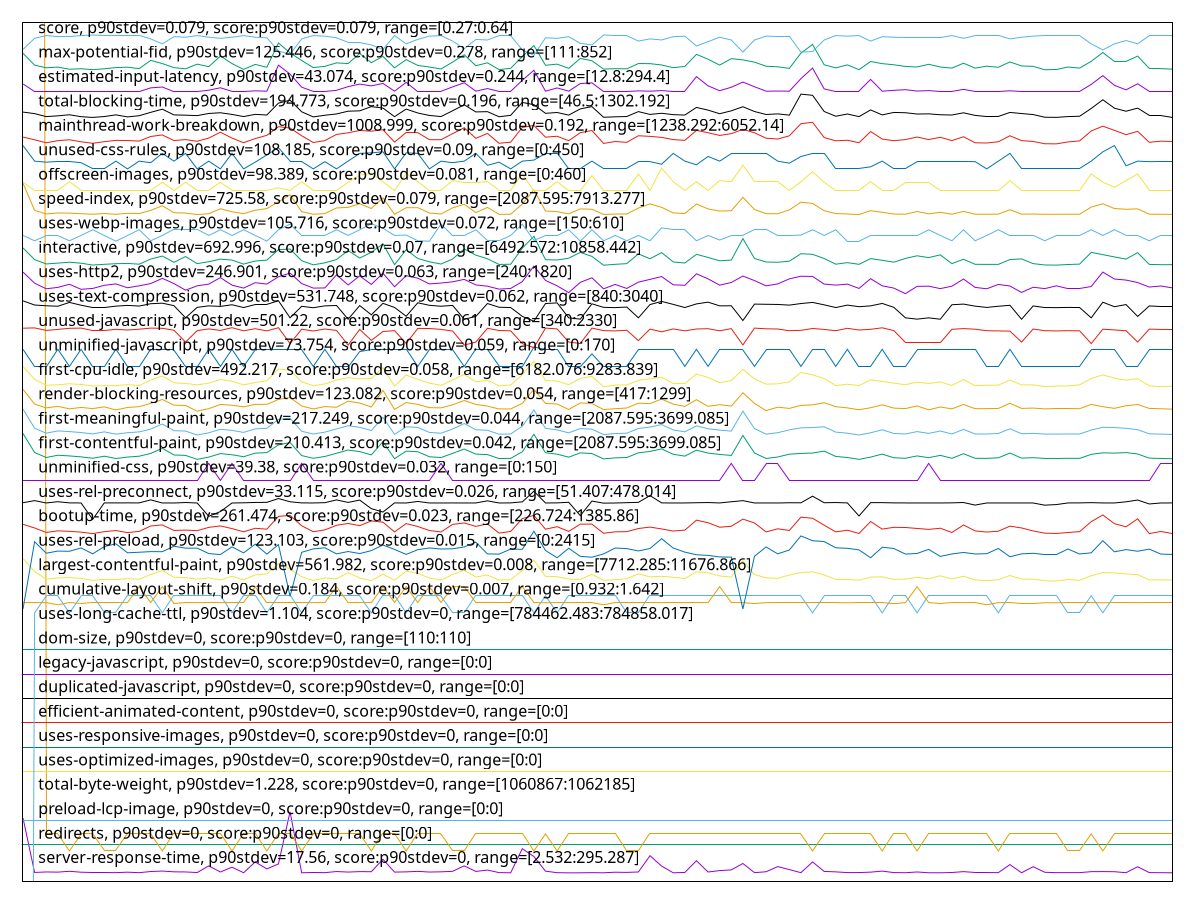 reset

$serverResponseTimeP90Stdev1756ScoreP90Stdev0Range2532295287 <<EOF
0 2.602136825912315
1 0.37100273480899076
2 0.390889923938125
3 0.3844545765319204
4 0.41830638406973764
5 0.3809506025126058
6 0.37114802153662085
7 0.3711992992051962
8 0.3623966327664303
9 0.381941970771729
10 0.36139671822921127
11 0.40895675583283486
12 0.42820297410477737
13 0.396137338689001
14 0.3916249038543715
15 0.36664413298008725
16 0.6394669686351594
17 0.388189300059824
18 0.5875483292026322
19 0.35895248269378693
20 0.8009061618665072
21 0.5152126313990257
22 0.720135287582258
23 2.856927014785061
24 0.35740560635843094
25 0.369823348431758
26 0.36272139133407405
27 0.4084097940346979
28 0.38610400820442703
29 0.4055382445944792
30 0.4000258952226306
31 0.9105378172805743
32 0.3853433894538929
33 0.3948126655841382
34 0.41528954790188877
35 0.3876337919835912
36 0.3963595419194941
37 0.41706717374583374
38 0.6420479446201179
39 0.4120846936159303
40 0.46838757371164863
41 0.3643622767284848
42 0.35692701478506117
43 1.3425350824715834
44 1.0241178531749422
45 0.42364780787966844
46 0.36178130074352627
47 0.35496137082300666
48 0.35653388599265023
49 0.3624308178788138
50 0.3572688659088967
51 0.3803780018801812
52 0.3734982480129904
53 0.39005238868472786
54 1.0569270147850611
55 0.6316556704555166
56 0.3570637552345954
57 0.37049850440133325
58 0.8531239210323903
59 0.3887362618579609
60 0.44672275873856937
61 0.47560917870267505
62 0.738338859926502
63 0.3619778651397317
64 0.3999489787197676
65 0.6108796684044099
66 0.48830040167507055
67 0.36151636612255367
68 0.8013762071617809
69 0.4127085719169302
70 0.39439389795743957
71 0.36492633108281347
72 0.36609717118195034
73 0.38362558755661913
74 0.42565618323220245
75 0.36534509870951204
76 0.36014896162721144
77 0.390043842406632
78 0.35804657721562266
79 0.35644842321169135
80 0.36850722160499105
81 0.4041964789334246
82 0.37002845910605936
83 0.3673620203401419
84 0.3629777796769508
85 0.6925991795573028
86 0.35764490214511585
87 0.6057946329373558
88 0.3780448679600035
89 0.3623453550978549
90 0.3641998974446629
91 0.36350764891889586
92 0.4034187676266986
93 0.4061450303392873
94 0.4015556790017948
95 0.3608839415434579
96 0.6054356892573285
97 0.3642853602256218
98 0.3607728399282113
99 0.3573628749679515
EOF

$redirectsP90Stdev0ScoreP90Stdev0Range00 <<EOF
0 1.5
1 1.5
2 1.5
3 1.5
4 1.5
5 1.5
6 1.5
7 1.5
8 1.5
9 1.5
10 1.5
11 1.5
12 1.5
13 1.5
14 1.5
15 1.5
16 1.5
17 1.5
18 1.5
19 1.5
20 1.5
21 1.5
22 1.5
23 1.5
24 1.5
25 1.5
26 1.5
27 1.5
28 1.5
29 1.5
30 1.5
31 1.5
32 1.5
33 1.5
34 1.5
35 1.5
36 1.5
37 1.5
38 1.5
39 1.5
40 1.5
41 1.5
42 1.5
43 1.5
44 1.5
45 1.5
46 1.5
47 1.5
48 1.5
49 1.5
50 1.5
51 1.5
52 1.5
53 1.5
54 1.5
55 1.5
56 1.5
57 1.5
58 1.5
59 1.5
60 1.5
61 1.5
62 1.5
63 1.5
64 1.5
65 1.5
66 1.5
67 1.5
68 1.5
69 1.5
70 1.5
71 1.5
72 1.5
73 1.5
74 1.5
75 1.5
76 1.5
77 1.5
78 1.5
79 1.5
80 1.5
81 1.5
82 1.5
83 1.5
84 1.5
85 1.5
86 1.5
87 1.5
88 1.5
89 1.5
90 1.5
91 1.5
92 1.5
93 1.5
94 1.5
95 1.5
96 1.5
97 1.5
98 1.5
99 1.5
EOF

$preloadLcpImageP90Stdev0ScoreP90Stdev0Range00 <<EOF
0 2.5
1 2.5
2 2.5
3 2.5
4 2.5
5 2.5
6 2.5
7 2.5
8 2.5
9 2.5
10 2.5
11 2.5
12 2.5
13 2.5
14 2.5
15 2.5
16 2.5
17 2.5
18 2.5
19 2.5
20 2.5
21 2.5
22 2.5
23 2.5
24 2.5
25 2.5
26 2.5
27 2.5
28 2.5
29 2.5
30 2.5
31 2.5
32 2.5
33 2.5
34 2.5
35 2.5
36 2.5
37 2.5
38 2.5
39 2.5
40 2.5
41 2.5
42 2.5
43 2.5
44 2.5
45 2.5
46 2.5
47 2.5
48 2.5
49 2.5
50 2.5
51 2.5
52 2.5
53 2.5
54 2.5
55 2.5
56 2.5
57 2.5
58 2.5
59 2.5
60 2.5
61 2.5
62 2.5
63 2.5
64 2.5
65 2.5
66 2.5
67 2.5
68 2.5
69 2.5
70 2.5
71 2.5
72 2.5
73 2.5
74 2.5
75 2.5
76 2.5
77 2.5
78 2.5
79 2.5
80 2.5
81 2.5
82 2.5
83 2.5
84 2.5
85 2.5
86 2.5
87 2.5
88 2.5
89 2.5
90 2.5
91 2.5
92 2.5
93 2.5
94 2.5
95 2.5
96 2.5
97 2.5
98 2.5
99 2.5
EOF

$totalByteWeightP90Stdev1228ScoreP90Stdev0Range10608671062185 <<EOF
0 -66.64933333330555
1 240.88400000002002
2 1.950666666700272
3 1.950666666700272
4 1.2506666666886304
5 1.950666666700272
6 1.950666666700272
7 1.2506666666886304
8 1.2506666666886304
9 1.950666666700272
10 1.950666666700272
11 1.950666666700272
12 1.2506666666886304
13 1.950666666700272
14 1.950666666700272
15 1.950666666700272
16 1.950666666700272
17 1.950666666700272
18 1.2506666666886304
19 1.950666666700272
20 1.950666666700272
21 1.2506666666886304
22 1.950666666700272
23 1.950666666700272
24 1.2506666666886304
25 1.950666666700272
26 1.950666666700272
27 1.950666666700272
28 1.950666666700272
29 1.950666666700272
30 1.2506666666886304
31 1.950666666700272
32 1.950666666700272
33 1.2506666666886304
34 1.950666666700272
35 1.950666666700272
36 1.950666666700272
37 1.2506666666886304
38 1.2506666666886304
39 1.950666666700272
40 1.950666666700272
41 1.950666666700272
42 1.950666666700272
43 1.950666666700272
44 1.2506666666886304
45 1.950666666700272
46 1.2506666666886304
47 1.950666666700272
48 1.950666666700272
49 1.950666666700272
50 1.950666666700272
51 1.950666666700272
52 1.2506666666886304
53 1.2506666666886304
54 1.950666666700272
55 1.950666666700272
56 1.950666666700272
57 1.950666666700272
58 1.950666666700272
59 1.950666666700272
60 1.950666666700272
61 1.950666666700272
62 1.950666666700272
63 1.950666666700272
64 1.950666666700272
65 1.950666666700272
66 1.950666666700272
67 1.950666666700272
68 1.2506666666886304
69 1.950666666700272
70 1.950666666700272
71 1.950666666700272
72 1.950666666700272
73 1.950666666700272
74 1.2506666666886304
75 1.950666666700272
76 1.950666666700272
77 1.2506666666886304
78 1.950666666700272
79 1.950666666700272
80 1.950666666700272
81 1.950666666700272
82 1.950666666700272
83 1.950666666700272
84 1.2506666666886304
85 1.950666666700272
86 1.950666666700272
87 1.950666666700272
88 1.950666666700272
89 1.950666666700272
90 1.2506666666886304
91 1.2506666666886304
92 1.950666666700272
93 1.2506666666886304
94 1.950666666700272
95 1.950666666700272
96 1.950666666700272
97 1.950666666700272
98 1.950666666700272
99 1.950666666700272
EOF

$usesOptimizedImagesP90Stdev0ScoreP90Stdev0Range00 <<EOF
0 4.5
1 4.5
2 4.5
3 4.5
4 4.5
5 4.5
6 4.5
7 4.5
8 4.5
9 4.5
10 4.5
11 4.5
12 4.5
13 4.5
14 4.5
15 4.5
16 4.5
17 4.5
18 4.5
19 4.5
20 4.5
21 4.5
22 4.5
23 4.5
24 4.5
25 4.5
26 4.5
27 4.5
28 4.5
29 4.5
30 4.5
31 4.5
32 4.5
33 4.5
34 4.5
35 4.5
36 4.5
37 4.5
38 4.5
39 4.5
40 4.5
41 4.5
42 4.5
43 4.5
44 4.5
45 4.5
46 4.5
47 4.5
48 4.5
49 4.5
50 4.5
51 4.5
52 4.5
53 4.5
54 4.5
55 4.5
56 4.5
57 4.5
58 4.5
59 4.5
60 4.5
61 4.5
62 4.5
63 4.5
64 4.5
65 4.5
66 4.5
67 4.5
68 4.5
69 4.5
70 4.5
71 4.5
72 4.5
73 4.5
74 4.5
75 4.5
76 4.5
77 4.5
78 4.5
79 4.5
80 4.5
81 4.5
82 4.5
83 4.5
84 4.5
85 4.5
86 4.5
87 4.5
88 4.5
89 4.5
90 4.5
91 4.5
92 4.5
93 4.5
94 4.5
95 4.5
96 4.5
97 4.5
98 4.5
99 4.5
EOF

$usesResponsiveImagesP90Stdev0ScoreP90Stdev0Range00 <<EOF
0 5.5
1 5.5
2 5.5
3 5.5
4 5.5
5 5.5
6 5.5
7 5.5
8 5.5
9 5.5
10 5.5
11 5.5
12 5.5
13 5.5
14 5.5
15 5.5
16 5.5
17 5.5
18 5.5
19 5.5
20 5.5
21 5.5
22 5.5
23 5.5
24 5.5
25 5.5
26 5.5
27 5.5
28 5.5
29 5.5
30 5.5
31 5.5
32 5.5
33 5.5
34 5.5
35 5.5
36 5.5
37 5.5
38 5.5
39 5.5
40 5.5
41 5.5
42 5.5
43 5.5
44 5.5
45 5.5
46 5.5
47 5.5
48 5.5
49 5.5
50 5.5
51 5.5
52 5.5
53 5.5
54 5.5
55 5.5
56 5.5
57 5.5
58 5.5
59 5.5
60 5.5
61 5.5
62 5.5
63 5.5
64 5.5
65 5.5
66 5.5
67 5.5
68 5.5
69 5.5
70 5.5
71 5.5
72 5.5
73 5.5
74 5.5
75 5.5
76 5.5
77 5.5
78 5.5
79 5.5
80 5.5
81 5.5
82 5.5
83 5.5
84 5.5
85 5.5
86 5.5
87 5.5
88 5.5
89 5.5
90 5.5
91 5.5
92 5.5
93 5.5
94 5.5
95 5.5
96 5.5
97 5.5
98 5.5
99 5.5
EOF

$efficientAnimatedContentP90Stdev0ScoreP90Stdev0Range00 <<EOF
0 6.5
1 6.5
2 6.5
3 6.5
4 6.5
5 6.5
6 6.5
7 6.5
8 6.5
9 6.5
10 6.5
11 6.5
12 6.5
13 6.5
14 6.5
15 6.5
16 6.5
17 6.5
18 6.5
19 6.5
20 6.5
21 6.5
22 6.5
23 6.5
24 6.5
25 6.5
26 6.5
27 6.5
28 6.5
29 6.5
30 6.5
31 6.5
32 6.5
33 6.5
34 6.5
35 6.5
36 6.5
37 6.5
38 6.5
39 6.5
40 6.5
41 6.5
42 6.5
43 6.5
44 6.5
45 6.5
46 6.5
47 6.5
48 6.5
49 6.5
50 6.5
51 6.5
52 6.5
53 6.5
54 6.5
55 6.5
56 6.5
57 6.5
58 6.5
59 6.5
60 6.5
61 6.5
62 6.5
63 6.5
64 6.5
65 6.5
66 6.5
67 6.5
68 6.5
69 6.5
70 6.5
71 6.5
72 6.5
73 6.5
74 6.5
75 6.5
76 6.5
77 6.5
78 6.5
79 6.5
80 6.5
81 6.5
82 6.5
83 6.5
84 6.5
85 6.5
86 6.5
87 6.5
88 6.5
89 6.5
90 6.5
91 6.5
92 6.5
93 6.5
94 6.5
95 6.5
96 6.5
97 6.5
98 6.5
99 6.5
EOF

$duplicatedJavascriptP90Stdev0ScoreP90Stdev0Range00 <<EOF
0 7.5
1 7.5
2 7.5
3 7.5
4 7.5
5 7.5
6 7.5
7 7.5
8 7.5
9 7.5
10 7.5
11 7.5
12 7.5
13 7.5
14 7.5
15 7.5
16 7.5
17 7.5
18 7.5
19 7.5
20 7.5
21 7.5
22 7.5
23 7.5
24 7.5
25 7.5
26 7.5
27 7.5
28 7.5
29 7.5
30 7.5
31 7.5
32 7.5
33 7.5
34 7.5
35 7.5
36 7.5
37 7.5
38 7.5
39 7.5
40 7.5
41 7.5
42 7.5
43 7.5
44 7.5
45 7.5
46 7.5
47 7.5
48 7.5
49 7.5
50 7.5
51 7.5
52 7.5
53 7.5
54 7.5
55 7.5
56 7.5
57 7.5
58 7.5
59 7.5
60 7.5
61 7.5
62 7.5
63 7.5
64 7.5
65 7.5
66 7.5
67 7.5
68 7.5
69 7.5
70 7.5
71 7.5
72 7.5
73 7.5
74 7.5
75 7.5
76 7.5
77 7.5
78 7.5
79 7.5
80 7.5
81 7.5
82 7.5
83 7.5
84 7.5
85 7.5
86 7.5
87 7.5
88 7.5
89 7.5
90 7.5
91 7.5
92 7.5
93 7.5
94 7.5
95 7.5
96 7.5
97 7.5
98 7.5
99 7.5
EOF

$legacyJavascriptP90Stdev0ScoreP90Stdev0Range00 <<EOF
0 8.5
1 8.5
2 8.5
3 8.5
4 8.5
5 8.5
6 8.5
7 8.5
8 8.5
9 8.5
10 8.5
11 8.5
12 8.5
13 8.5
14 8.5
15 8.5
16 8.5
17 8.5
18 8.5
19 8.5
20 8.5
21 8.5
22 8.5
23 8.5
24 8.5
25 8.5
26 8.5
27 8.5
28 8.5
29 8.5
30 8.5
31 8.5
32 8.5
33 8.5
34 8.5
35 8.5
36 8.5
37 8.5
38 8.5
39 8.5
40 8.5
41 8.5
42 8.5
43 8.5
44 8.5
45 8.5
46 8.5
47 8.5
48 8.5
49 8.5
50 8.5
51 8.5
52 8.5
53 8.5
54 8.5
55 8.5
56 8.5
57 8.5
58 8.5
59 8.5
60 8.5
61 8.5
62 8.5
63 8.5
64 8.5
65 8.5
66 8.5
67 8.5
68 8.5
69 8.5
70 8.5
71 8.5
72 8.5
73 8.5
74 8.5
75 8.5
76 8.5
77 8.5
78 8.5
79 8.5
80 8.5
81 8.5
82 8.5
83 8.5
84 8.5
85 8.5
86 8.5
87 8.5
88 8.5
89 8.5
90 8.5
91 8.5
92 8.5
93 8.5
94 8.5
95 8.5
96 8.5
97 8.5
98 8.5
99 8.5
EOF

$domSizeP90Stdev0ScoreP90Stdev0Range110110 <<EOF
0 9.5
1 9.5
2 9.5
3 9.5
4 9.5
5 9.5
6 9.5
7 9.5
8 9.5
9 9.5
10 9.5
11 9.5
12 9.5
13 9.5
14 9.5
15 9.5
16 9.5
17 9.5
18 9.5
19 9.5
20 9.5
21 9.5
22 9.5
23 9.5
24 9.5
25 9.5
26 9.5
27 9.5
28 9.5
29 9.5
30 9.5
31 9.5
32 9.5
33 9.5
34 9.5
35 9.5
36 9.5
37 9.5
38 9.5
39 9.5
40 9.5
41 9.5
42 9.5
43 9.5
44 9.5
45 9.5
46 9.5
47 9.5
48 9.5
49 9.5
50 9.5
51 9.5
52 9.5
53 9.5
54 9.5
55 9.5
56 9.5
57 9.5
58 9.5
59 9.5
60 9.5
61 9.5
62 9.5
63 9.5
64 9.5
65 9.5
66 9.5
67 9.5
68 9.5
69 9.5
70 9.5
71 9.5
72 9.5
73 9.5
74 9.5
75 9.5
76 9.5
77 9.5
78 9.5
79 9.5
80 9.5
81 9.5
82 9.5
83 9.5
84 9.5
85 9.5
86 9.5
87 9.5
88 9.5
89 9.5
90 9.5
91 9.5
92 9.5
93 9.5
94 9.5
95 9.5
96 9.5
97 9.5
98 9.5
99 9.5
EOF

$usesLongCacheTtlP90Stdev1104ScoreP90Stdev0Range784462483784858017 <<EOF
0 -92.77469811664196
1 11.005805031658383
2 11.70580503164092
3 11.70580503164092
4 11.005805031658383
5 11.70580503164092
6 11.70580503164092
7 11.005805031658383
8 11.005805031658383
9 11.70580503164092
10 11.70580503164092
11 11.70580503164092
12 11.005805031658383
13 11.70580503164092
14 11.70580503164092
15 11.70580503164092
16 11.70580503164092
17 11.70580503164092
18 11.005805031658383
19 11.70580503164092
20 11.70580503164092
21 11.005805031658383
22 11.70580503164092
23 11.70580503164092
24 11.005805031658383
25 11.70580503164092
26 11.70580503164092
27 11.70580503164092
28 11.70580503164092
29 11.70580503164092
30 11.005805031658383
31 11.70580503164092
32 11.70580503164092
33 11.005805031658383
34 11.70580503164092
35 11.70580503164092
36 11.70580503164092
37 11.005805031658383
38 11.005805031658383
39 11.70580503164092
40 11.70580503164092
41 11.70580503164092
42 11.70580503164092
43 11.70580503164092
44 11.005805031658383
45 11.70580503164092
46 11.005805031658383
47 11.70580503164092
48 11.70580503164092
49 11.70580503164092
50 11.70580503164092
51 11.70580503164092
52 11.005805031658383
53 11.005805031658383
54 11.70580503164092
55 11.70580503164092
56 11.70580503164092
57 11.70580503164092
58 11.70580503164092
59 11.70580503164092
60 11.70580503164092
61 11.70580503164092
62 11.70580503164092
63 11.70580503164092
64 11.70580503164092
65 11.70580503164092
66 11.70580503164092
67 11.70580503164092
68 11.005805031658383
69 11.70580503164092
70 11.70580503164092
71 11.70580503164092
72 11.70580503164092
73 11.70580503164092
74 11.005805031658383
75 11.70580503164092
76 11.70580503164092
77 11.005805031658383
78 11.70580503164092
79 11.70580503164092
80 11.70580503164092
81 11.70580503164092
82 11.70580503164092
83 11.70580503164092
84 11.005805031658383
85 11.70580503164092
86 11.70580503164092
87 11.70580503164092
88 11.70580503164092
89 11.70580503164092
90 11.005805031658383
91 11.005805031658383
92 11.70580503164092
93 11.005805031658383
94 11.70580503164092
95 11.70580503164092
96 11.70580503164092
97 11.70580503164092
98 11.70580503164092
99 11.70580503164092
EOF

$cumulativeLayoutShiftP90Stdev0184ScoreP90Stdev0007Range09321642 <<EOF
0 11.42495294661836
1 11.429371716851216
2 11.42495294661836
3 11.336641133986348
4 11.429371716851216
5 11.388464406361308
6 11.429371716851216
7 11.429371716851216
8 11.429371716851216
9 11.42495294661836
10 12.076949692087664
11 11.42495294661836
12 12.08136846232052
13 11.388464406361308
14 11.429371716851216
15 11.42495294661836
16 11.429371716851216
17 11.42495294661836
18 11.429371716851216
19 11.429371716851216
20 12.076949692087664
21 11.42495294661836
22 11.42495294661836
23 11.429371716851216
24 11.429371716851216
25 11.42495294661836
26 11.429371716851216
27 12.08136846232052
28 11.42495294661836
29 11.429371716851216
30 11.42495294661836
31 12.08136846232052
32 11.429371716851216
33 12.08136846232052
34 11.429371716851216
35 12.08136846232052
36 11.429371716851216
37 12.08136846232052
38 12.076949692087664
39 11.429371716851216
40 11.431902558800354
41 11.429371716851216
42 11.429371716851216
43 12.08136846232052
44 11.429371716851216
45 11.417857002577573
46 11.429371716851216
47 11.42495294661836
48 11.429371716851216
49 11.429371716851216
50 11.336641133986348
51 11.42495294661836
52 11.42495294661836
53 11.42495294661836
54 11.429371716851216
55 11.42495294661836
56 11.429371716851216
57 11.42495294661836
58 11.431902558800354
59 11.42495294661836
60 12.08136846232052
61 11.429371716851216
62 11.42495294661836
63 11.388464406361308
64 11.42495294661836
65 11.429371716851216
66 11.42495294661836
67 11.42495294661836
68 11.42495294661836
69 11.429371716851216
70 11.429371716851216
71 11.417857002577573
72 11.42495294661836
73 11.42495294661836
74 11.429371716851216
75 11.38136846232052
76 11.42495294661836
77 12.08136846232052
78 11.429371716851216
79 11.388464406361308
80 11.429371716851216
81 11.42495294661836
82 11.429371716851216
83 11.336641133986348
84 11.42495294661836
85 11.429371716851216
86 11.388464406361308
87 11.388464406361308
88 11.422275772810428
89 11.417857002577573
90 11.429371716851216
91 11.429371716851216
92 11.429371716851216
93 11.417857002577573
94 11.429371716851216
95 11.429371716851216
96 11.42495294661836
97 11.429371716851216
98 11.429371716851216
99 11.429371716851216
EOF

$largestContentfulPaintP90Stdev561982ScoreP90Stdev0008Range771228511676866 <<EOF
0 13.232514036608825
1 12.694585476963008
2 12.385173061969871
3 12.436300749862978
4 12.449180071377828
5 12.416722248883868
6 12.336248169325957
7 12.379586687545896
8 12.371119358650478
9 12.407032696879355
10 12.381326202035641
11 12.575718575895564
12 12.734801273340304
13 12.462591816559444
14 12.452450973222172
15 12.388676768215946
16 12.439423355303417
17 12.352741429971104
18 12.506095160295807
19 12.359167879078733
20 12.56316401652113
21 12.603705040647649
22 13.027548618039813
23 12.79801535095596
24 12.48639036292876
25 12.337500307800676
26 12.433827785105573
27 12.39946166493061
28 12.65564870796883
29 12.435606177930408
30 12.321505015770834
31 12.591111486535922
32 12.340269283354884
33 12.713183289399817
34 12.620868428763185
35 12.433570070632854
36 12.346146663281026
37 12.5803993411968
38 12.760297429407053
39 12.473942427970318
40 12.556972001446049
41 12.348244696549438
42 12.365144084473409
43 12.740381594849836
44 13.165292929630548
45 12.502645231866532
46 12.490333836689707
47 12.385638437968934
48 12.379882465538296
49 12.58310126908331
50 12.342432851062386
51 12.360421297977659
52 12.408769650520682
53 12.601880901757873
54 12.482386592827762
55 12.503018184518108
56 12.466004612686643
57 12.412703230094557
58 12.685316369708024
59 12.648622205515736
60 12.517385940975437
61 12.470466774654652
62 13.132533509034142
63 12.57568714730133
64 12.441891896777188
65 12.420166822811904
66 12.558157674264072
67 12.652272578534902
68 12.689746986679596
69 12.558841187987559
70 12.37468033477938
71 12.376831331049189
72 12.343422618976351
73 12.4706751345942
74 12.481858010433628
75 12.37745501404143
76 12.388949382170376
77 12.457670447909017
78 12.403484059383747
79 12.524885734777252
80 12.394618285754765
81 12.50738699192102
82 12.356468744845044
83 12.327548618039813
84 12.360020175993474
85 12.535820557526634
86 12.389578652468257
87 12.386306353797504
88 12.321780190573682
89 12.309542128783404
90 12.371707306167055
91 12.338892128916434
92 12.528898351445516
93 12.656778624132638
94 12.642544497401902
95 12.60132286960692
96 12.572253165973574
97 12.359652345038738
98 12.355178310046242
99 12.3538292085382
EOF

$usesRelPreloadP90Stdev123103ScoreP90Stdev0015Range02415 <<EOF
0 11.16520338983051
1 13.92038229755179
2 13.449760828625235
3 13.53676647834275
4 13.528856873822976
5 13.665956685499058
6 13.423395480225988
7 13.720005649717514
8 13.834694915254238
9 13.465580037664784
10 13.489308851224106
11 13.51435593220339
12 13.511719397363466
13 13.735824858757063
14 13.655410546139361
15 13.658047080979285
16 13.433941619585688
17 13.39571186440678
18 13.708141242937852
19 13.46294350282486
20 13.820193973634652
21 13.412849340866291
22 13.801738229755179
23 11.685919020715632
24 13.486672316384182
25 13.62640866290019
26 13.672548022598871
27 13.422077212806027
28 13.518310734463277
29 13.43525988700565
30 13.555222222222223
31 13.785919020715632
32 13.605316384180792
33 13.40098493408663
34 13.59345197740113
35 13.664638418079097
36 13.62113559322034
37 13.630363465160077
38 13.704186440677967
39 13.90324482109228
40 13.420758945386064
41 13.412849340866291
42 13.617180790960452
43 13.609271186440678
44 14.348819209039547
45 13.560495291902072
46 13.263885122410546
47 13.651455743879474
48 13.32188888888889
49 13.283659133709982
50 13.420758945386064
51 13.66200188323917
52 13.63827306967985
53 13.542039548022599
54 13.640909604519774
55 14.044299435028249
56 13.66068361581921
57 13.494581920903954
58 13.386483992467044
59 13.360118644067796
60 13.295523540489643
61 13.28893220338983
62 11.16520338983051
63 13.325843691148776
64 13.705504708097928
65 13.423395480225988
66 13.580269303201508
67 14.158988700564972
68 13.961248587570623
69 13.9269736346516
70 13.671229755178908
71 13.650137476459511
72 13.58686064030132
73 13.261248587570622
74 13.69495856873823
75 13.642227871939737
76 13.414167608286252
77 13.437896421845576
78 13.607952919020716
79 13.317934086629002
80 13.41812241054614
81 13.481399246704331
82 13.41812241054614
83 13.428668549905838
84 13.6435461393597
85 13.303433145009416
86 13.422077212806027
87 13.445806026365348
88 13.415485875706215
89 13.415485875706215
90 13.62113559322034
91 13.416804143126178
92 13.465580037664784
93 13.961248587570623
94 13.506446327683616
95 13.597406779661018
96 13.530175141242939
97 13.617180790960452
98 13.412849340866291
99 13.399666666666667
EOF

$bootupTimeP90Stdev261474ScoreP90Stdev0023Range226724138586 <<EOF
0 14.633090613948198
1 14.483948017219626
2 14.300400066287272
3 14.36523240845012
4 14.345546218424095
5 14.314019840985873
6 14.252034838481269
7 14.332459001698611
8 14.378121893254894
9 14.293919732139159
10 14.343468715043821
11 14.564514547419881
12 14.609639608151827
13 14.381451698799673
14 14.396945972106616
15 14.373721698912663
16 14.50818995069884
17 14.56749107193299
18 14.458899337503908
19 14.32611576168219
20 14.470866073345361
21 14.433768928594295
22 14.958599538248887
23 14.99775309497535
24 14.57537662093096
25 14.329640662722072
26 14.404889522467995
27 14.593359680013258
28 14.667372056148333
29 14.578305689783097
30 14.7723466146412
31 14.72028248170509
32 14.321386014138774
33 14.662745129203687
34 14.54311468074769
35 14.380051756801036
36 14.320109984143784
37 14.630153635819232
38 14.690722877771542
39 14.547562330750893
40 14.650419839479344
41 14.272337952099914
42 14.33948507594789
43 14.86779313098139
44 14.998989578586198
45 14.432419078682239
46 14.535811781809416
47 14.342300778498819
48 14.640670337575468
49 14.640875978773007
50 14.266711819849272
51 14.325485655961524
52 14.331947535130372
53 14.460642014831777
54 14.520449329782947
55 14.443689798162788
56 14.358195788498405
57 14.395917766118918
58 14.803709533691636
59 14.698350057059782
60 14.513681625243398
61 14.552629540772323
62 14.846983823645724
63 14.688608464432736
64 14.321056460937589
65 14.44971666710607
66 14.381385788159436
67 14.927531898866714
68 14.880524430249594
69 14.597925969168886
70 14.32166283882777
71 14.392556323466824
72 14.258599538248886
73 14.746873470402356
74 14.436755998809842
75 14.509993265815728
76 14.50241354218846
77 14.463528900874163
78 14.425313911664677
79 14.47306221587806
80 14.297489452414402
81 14.606275529074125
82 14.362862261827194
83 14.316413715439285
84 14.3510510750967
85 14.55817394382907
86 14.484412028126895
87 14.36231388530042
88 14.270418634256208
89 14.259419466613435
90 14.298325199332607
91 14.33338702351315
92 14.742220179201615
93 15.0160287973003
94 14.658708761595564
95 14.532220970129298
96 14.858436456493328
97 14.253197502175052
98 14.340341914270972
99 14.253677331635977
EOF

$usesRelPreconnectP90Stdev33115ScoreP90Stdev0026Range51407478014 <<EOF
0 15.517742848971487
1 15.603502611584824
2 15.507509658326658
3 15.559119121927594
4 15.511587790327821
5 15.508223601860017
6 14.834074307504073
7 15.511447165086402
8 15.509683940905527
9 15.512123247977842
10 15.510506057701518
11 15.635137882241068
12 15.506611820246825
13 15.506352204416512
14 15.52613168548847
15 15.507228407843819
16 14.960042071791975
17 15.155773477537844
18 15.506352204416512
19 15.515000656763808
20 15.528479045287549
21 15.532465230015477
22 15.689649093650104
23 15.556696040844674
24 15.509938148072708
25 15.508634660258013
26 15.519241048658918
27 15.633639682553637
28 15.530280130110345
29 15.625656495771517
30 15.274198861076595
31 15.135350365590632
32 15.510414110428282
33 15.506352204416512
34 15.569698467012842
35 15.506790306130165
36 15.507563744957972
37 15.509289108496926
38 15.506784897467034
39 15.508964588709034
40 15.595216539667339
41 15.507044513249634
42 15.510711586900515
43 15.552342067023803
44 15.987761083763461
45 15.507460980358474
46 15.511636468296004
47 15.535872687788332
48 14.989649093650105
49 15.58480486313917
50 15.500264754096808
51 15.506352204416512
52 15.519289726627102
53 15.533498284673597
54 15.81217965252502
55 15.51051687502778
56 15.507509658326658
57 15.508926728067115
58 15.517672536350778
59 15.525082404840957
60 15.508640068921144
61 15.556939430685592
62 15.603178091796932
63 15.507579970947367
64 15.50848321769033
65 15.506352204416512
66 15.517018088111865
67 15.51422180927287
68 15.786358694735156
69 15.51735883388915
70 15.525644905806635
71 15.510040912672206
72 14.975459466061904
73 15.520252468664511
74 15.520869056261505
75 15.511457982412665
76 15.509034901329745
77 15.506352204416512
78 15.509078170634798
79 15.50776927415697
80 15.51240449846068
81 15.526483248592019
82 15.420857466316608
83 15.507347398432712
84 15.507542110305446
85 15.506352204416512
86 15.508569756300435
87 15.506352204416512
88 15.417441895518106
89 15.441889052930593
90 15.508894276088325
91 15.511376852465691
92 15.52056617112614
93 15.509137665929243
94 15.50831014047012
95 15.554565027570856
96 15.628101211506964
97 15.466630982396058
98 15.507406893727158
99 15.509651488926737
EOF

$unminifiedCssP90Stdev3938ScoreP90Stdev0032Range0150 <<EOF
0 16.43
1 16.43
2 16.43
3 16.43
4 16.43
5 16.43
6 16.43
7 16.43
8 16.43
9 16.43
10 16.43
11 16.43
12 16.43
13 16.43
14 16.43
15 16.43
16 17.13
17 16.43
18 17.13
19 16.43
20 16.43
21 16.43
22 16.43
23 16.43
24 17.13
25 16.43
26 16.43
27 16.43
28 16.43
29 16.43
30 16.43
31 16.43
32 16.43
33 16.43
34 16.43
35 16.43
36 17.13
37 16.43
38 16.43
39 16.43
40 16.43
41 16.43
42 16.43
43 16.43
44 16.43
45 16.43
46 16.43
47 16.43
48 16.43
49 16.43
50 16.43
51 16.43
52 16.43
53 16.43
54 16.43
55 16.43
56 16.43
57 16.43
58 16.43
59 16.43
60 16.43
61 17.13
62 16.43
63 16.43
64 17.13
65 17.13
66 16.43
67 16.43
68 16.43
69 16.43
70 16.43
71 16.43
72 16.43
73 16.43
74 16.43
75 16.43
76 16.43
77 16.43
78 17.13
79 16.43
80 16.43
81 16.43
82 16.43
83 16.43
84 16.43
85 16.43
86 16.43
87 16.43
88 16.43
89 16.43
90 16.43
91 16.43
92 16.43
93 16.43
94 16.43
95 16.43
96 16.43
97 16.43
98 17.13
99 17.13
EOF

$firstContentfulPaintP90Stdev210413ScoreP90Stdev0042Range20875953699085 <<EOF
0 18.356714285041722
1 17.572692257498346
2 17.37037698322276
3 17.463499048994663
4 17.435857513977894
5 17.396332837743426
6 17.339552593419796
7 17.423872869418492
8 17.329953277390366
9 17.388404701732714
10 17.423194972100703
11 17.538579884448144
12 17.74776739633571
13 17.474150967859785
14 17.456872330829334
15 17.294594851953892
16 17.38643988704693
17 17.530694261200676
18 17.483294177964172
19 17.40241216288744
20 17.548729229949323
21 17.570122047881707
22 17.886842463612275
23 17.982851772165485
24 17.450013605025827
25 17.33636248839491
26 17.413679033816244
27 17.54369558695861
28 17.676616190253796
29 17.611986573876166
30 17.478857361440404
31 18.018483399778162
32 17.32216289591482
33 17.63182059048957
34 17.606426299911302
35 17.40074955133263
36 17.368212786972922
37 17.539434423944996
38 17.716011350860708
39 17.50980994864571
40 17.489748538182393
41 17.328579357158056
42 17.335630214286926
43 17.603987583260047
44 18.323218841393025
45 17.566785949414047
46 17.50599994821258
47 17.384721580476707
48 17.559892949754904
49 17.532180560132726
50 17.313216101367754
51 17.35680091127026
52 17.368883434052016
53 17.561380896468474
54 17.62005773732291
55 17.723084947374566
56 17.503056351303254
57 17.426258197948464
58 17.670624197530397
59 17.55177960310122
60 17.49707490438159
61 17.454320246809424
62 18.27499256050183
63 17.555152941431253
64 17.33057778658687
65 17.39042224542717
66 17.506432326083722
67 17.53693408026485
68 17.55148399109633
69 17.633589648730645
70 17.413762411561212
71 17.37014135046524
72 17.29456123721086
73 17.386621143014253
74 17.509672194110546
75 17.359436373035138
76 17.33890369705678
77 17.43542019276219
78 17.36210808599348
79 17.458276240685326
80 17.33723614215741
81 17.526220863927144
82 17.337801660775455
83 17.335651965003002
84 17.357718066464916
85 17.55288658272711
86 17.345247655913088
87 17.36340587871951
88 17.333038583510508
89 17.331762211944252
90 17.33871881597011
91 17.334372297873703
92 17.499246350870123
93 17.562114488801676
94 17.550639338288605
95 17.571139717749148
96 17.51361269884015
97 17.344667636817654
98 17.332139224356283
99 17.318483399778163
EOF

$firstMeaningfulPaintP90Stdev217249ScoreP90Stdev0044Range20875953699085 <<EOF
0 19.3532504637328
1 18.569228436189423
2 18.366913161913835
3 18.460035227685744
4 18.43239369266897
5 18.392869016434503
6 18.336088772110873
7 18.42040904810957
8 18.326489456081443
9 18.38494088042379
10 18.419731150791783
11 18.53511606313922
12 18.744303575026787
13 18.470687146550862
14 18.45340850952041
15 18.29113103064497
16 18.382976065738006
17 18.527230439891753
18 18.47983035665525
19 18.398948341578517
20 18.5452654086404
21 18.566658226572784
22 18.93281208793692
23 18.979387950856562
24 18.446549783716904
25 18.332898667085985
26 18.41021521250732
27 18.540231765649686
28 18.673152368944873
29 18.608522752567243
30 18.47539354013148
31 19.01501957846924
32 18.318699074605895
33 18.628356769180648
34 18.60296247860238
35 18.397285730023707
36 18.364748965664
37 18.535970602636073
38 18.761980975185352
39 18.50634612733679
40 18.48628471687347
41 18.325115535849132
42 18.332166392978003
43 18.650189544779167
44 19.319755020084102
45 18.563322128105124
46 18.502536126903657
47 18.381257759167784
48 18.55642912844598
49 18.528716738823803
50 18.30975228005883
51 18.353337089961336
52 18.365419612743093
53 18.55791707515955
54 18.616593916013986
55 18.719621126065643
56 18.49959252999433
57 18.42279437663954
58 18.667160376221474
59 18.548315781792297
60 18.49361108307267
61 18.4508564255005
62 19.271528739192906
63 18.55168912012233
64 18.327113965277945
65 18.386958424118248
66 18.5029685047748
67 18.582903704589494
68 18.597569289683758
69 18.630125827421722
70 18.41029859025229
71 18.366677529156316
72 18.291097415901937
73 18.38315732170533
74 18.506208372801623
75 18.355972551726214
76 18.335439875747856
77 18.431956371453268
78 18.358644264684557
79 18.454812419376402
80 18.333772320848485
81 18.52275704261822
82 18.33433783946653
83 18.33218814369408
84 18.354254245155992
85 18.549422761418185
86 18.341783834604165
87 18.359942057410592
88 18.329574762201585
89 18.32829839063533
90 18.335254994661188
91 18.33090847656478
92 18.4957825295612
93 18.60808411312632
94 18.59660896261325
95 18.567675896440225
96 18.510148877531226
97 18.34120381550873
98 18.32867540304736
99 18.31501957846924
EOF

$renderBlockingResourcesP90Stdev123082ScoreP90Stdev0054Range4171299 <<EOF
0 20.162175616835995
1 19.558692307692308
2 19.403249637155298
3 19.466239477503628
4 19.364642960812773
5 19.421537010159653
6 19.374802612481858
7 19.445920174165458
8 19.31892452830189
9 19.420521044992743
10 19.453031930333818
11 19.58612336719884
12 19.7476618287373
13 19.51500580551524
14 19.501798258345428
15 19.268126269956458
16 19.37277068214804
17 19.54345283018868
18 19.511957910014516
19 19.44490420899855
20 19.548532656023223
21 19.546500725689405
22 19.74867779390421
23 19.828939042089985
24 19.480462989840348
25 19.35956313497823
26 19.457095791001453
27 19.428648766328013
28 19.67756023222061
29 19.60034687953556
30 19.439824383164005
31 20.121537010159653
32 19.341275761973876
33 19.62066618287373
34 19.546500725689405
35 19.412393323657476
36 19.403249637155298
37 19.52922931785196
38 19.70600725689405
39 19.5454847605225
40 19.475383164005805
41 19.360579100145138
42 19.35956313497823
43 19.587139332365748
44 20.164207547169813
45 19.58510740203193
46 19.562756168359943
47 19.336195936139333
48 19.605426705370103
49 19.584091436865023
50 19.335179970972426
51 19.369722786647316
52 19.398169811320756
53 19.595267053701015
54 19.57799564586357
55 19.763917271407838
56 19.5576763425254
57 19.463191582002903
58 19.738518142235122
59 19.46522351233672
60 19.534309143686503
61 19.475383164005805
62 20.02400435413643
63 19.58815529753266
64 19.292509433962266
65 19.431696661828738
66 19.381914368650218
67 19.503830188679245
68 19.526181422351236
69 19.615586357039188
70 19.453031930333818
71 19.403249637155298
72 19.327052249637156
73 19.40832946298984
74 19.52821335268505
75 19.39410595065312
76 19.37378664731495
77 19.484526850507983
78 19.32400435413643
79 19.439824383164005
80 19.362611030478956
81 19.544468795355588
82 19.369722786647316
83 19.371754716981133
84 19.3798824383164
85 19.5932351233672
86 19.381914368650218
87 19.39512191582003
88 19.362611030478956
89 19.367690856313498
90 19.367690856313498
91 19.369722786647316
92 19.5454847605225
93 19.452015965166908
94 19.384962264150943
95 19.492654571843254
96 19.540404934687956
97 19.381914368650218
98 19.36667489114659
99 19.350419448476053
EOF

$firstCpuIdleP90Stdev492217ScoreP90Stdev0058Range61820769283839 <<EOF
0 21.100331186669845
1 20.57347202419237
2 20.328596013458892
3 20.348128170645495
4 20.390635635322674
5 20.36429531562815
6 20.300761598578923
7 20.311799028033555
8 20.318304447686373
9 20.353224736676538
10 20.317790630483138
11 20.547280200713924
12 20.71098932982445
13 20.433181323399438
14 20.40443665039313
15 20.345425471860864
16 20.418339820035925
17 20.56323762438914
18 20.496057800931958
19 20.347246664633886
20 20.44185160816135
21 20.5171550879404
22 20.99221444052009
23 20.950152126230964
24 20.469468183489717
25 20.312170437703834
26 20.386202397491463
27 20.545808092439742
28 20.642937471640508
29 20.59118941554924
30 20.605079393045276
31 21.047941451029835
32 20.29432281618024
33 20.746791801346568
34 20.56756735460732
35 20.417610531102298
36 20.326422691845465
37 20.54083093224987
38 20.776354387451903
39 20.46733071745466
40 20.539500216728126
41 20.3035194337718
42 20.34125675348517
43 20.753936870987086
44 21.313799063792487
45 20.523705496196264
46 20.504818062899965
47 20.355970394503178
48 20.609495041347476
49 20.69408004202158
50 20.264596173890858
51 20.337650900037836
52 20.343932053195765
53 20.532080141566716
54 20.59525902369416
55 20.658727794790117
56 20.405228179198645
57 20.40370025799587
58 20.79507641152346
59 20.64610493990325
60 20.438414884800668
61 20.518505422552195
62 20.988130963708066
63 20.59171473359837
64 20.37708121191855
65 20.389294771995733
66 20.46783878423495
67 20.857473912650594
68 20.7540481585841
69 20.60999465162343
70 20.317064724151244
71 20.373584954767367
72 20.31349404976194
73 20.552207974918492
74 20.486786089581926
75 20.42015898324791
76 20.351109934073094
77 20.46089903851962
78 20.402716597411924
79 20.470620635900133
80 20.32090093277659
81 20.56863760979563
82 20.311938729485124
83 20.335007735043707
84 20.335033104556704
85 20.544755088520272
86 20.343131729625746
87 20.346046855799205
88 20.277507226445376
89 20.296709579963014
90 20.30113605259076
91 20.347594734352207
92 20.609101983026104
93 20.754350224918856
94 20.625545148310174
95 20.536689951208388
96 20.60177898853443
97 20.306803601794325
98 20.26860354216389
99 20.29221444052009
EOF

$unminifiedJavascriptP90Stdev73754ScoreP90Stdev0059Range0170 <<EOF
0 21.802866666666667
1 21.102866666666667
2 21.102866666666667
3 21.802866666666667
4 21.102866666666667
5 21.802866666666667
6 21.102866666666667
7 21.102866666666667
8 21.802866666666667
9 21.102866666666667
10 21.102866666666667
11 21.802866666666667
12 21.802866666666667
13 21.802866666666667
14 21.102866666666667
15 21.102866666666667
16 21.802866666666667
17 21.102866666666667
18 21.802866666666667
19 21.102866666666667
20 21.802866666666667
21 21.802866666666667
22 21.802866666666667
23 21.802866666666667
24 21.802866666666667
25 21.102866666666667
26 21.802866666666667
27 21.102866666666667
28 21.102866666666667
29 21.709533333333333
30 21.802866666666667
31 21.802866666666667
32 21.802866666666667
33 21.802866666666667
34 21.102866666666667
35 21.802866666666667
36 21.802866666666667
37 21.802866666666667
38 21.102866666666667
39 21.802866666666667
40 21.802866666666667
41 21.102866666666667
42 21.102866666666667
43 21.102866666666667
44 21.8962
45 21.802866666666667
46 21.802866666666667
47 21.102866666666667
48 21.102866666666667
49 21.6162
50 21.102866666666667
51 21.102866666666667
52 21.102866666666667
53 21.802866666666667
54 21.802866666666667
55 21.802866666666667
56 21.802866666666667
57 21.102866666666667
58 21.802866666666667
59 21.102866666666667
60 21.802866666666667
61 21.802866666666667
62 21.802866666666667
63 21.102866666666667
64 21.802866666666667
65 21.802866666666667
66 21.802866666666667
67 21.102866666666667
68 21.802866666666667
69 21.802866666666667
70 21.102866666666667
71 21.802866666666667
72 21.102866666666667
73 21.102866666666667
74 21.802866666666667
75 21.102866666666667
76 21.102866666666667
77 21.802866666666667
78 21.802866666666667
79 21.802866666666667
80 21.802866666666667
81 21.802866666666667
82 21.802866666666667
83 21.102866666666667
84 21.102866666666667
85 21.802866666666667
86 21.102866666666667
87 21.102866666666667
88 21.102866666666667
89 21.102866666666667
90 21.102866666666667
91 21.102866666666667
92 21.802866666666667
93 21.802866666666667
94 21.802866666666667
95 21.102866666666667
96 21.102866666666667
97 21.802866666666667
98 21.802866666666667
99 21.802866666666667
EOF

$unusedJavascriptP90Stdev50122ScoreP90Stdev0061Range3402330 <<EOF
0 22.667588235294115
1 22.679941176470585
2 22.576999999999998
3 22.618176470588235
4 22.663470588235292
5 22.67170588235294
6 22.560529411764705
7 22.560529411764705
8 22.62229411764706
9 22.59347058823529
10 22.626411764705882
11 22.67170588235294
12 22.663470588235292
13 22.585235294117645
14 22.09935294117647
15 22.56876470588235
16 22.638764705882352
17 22.576999999999998
18 22.688176470588235
19 22.560529411764705
20 22.647
21 22.55641176470588
22 22.688176470588235
23 22.037588235294116
24 22.626411764705882
25 22.552294117647058
26 22.63464705882353
27 22.576999999999998
28 21.975823529411763
29 22.618176470588235
30 22.16935294117647
31 22.53170588235294
32 22.56876470588235
33 22.04170588235294
34 22.65935294117647
35 22.655235294117645
36 22.618176470588235
37 22.552294117647058
38 21.975823529411763
39 22.09935294117647
40 22.663470588235292
41 22.572882352941175
42 22.560529411764705
43 22.037588235294116
44 21.868764705882352
45 22.67170588235294
46 22.638764705882352
47 22.09935294117647
48 22.04170588235294
49 22.67170588235294
50 22.56876470588235
51 22.55641176470588
52 22.585235294117645
53 22.161117647058823
54 22.630529411764705
55 22.519352941176468
56 22.638764705882352
57 22.560529411764705
58 22.63464705882353
59 22.647
60 22.560529411764705
61 22.651117647058822
62 21.979941176470586
63 22.67170588235294
64 22.642882352941175
65 22.63464705882353
66 22.564647058823528
67 22.58111764705882
68 22.655235294117645
69 22.618176470588235
70 22.564647058823528
71 22.663470588235292
72 22.59347058823529
73 22.62229411764706
74 22.684058823529412
75 22.56876470588235
76 22.09935294117647
77 22.09935294117647
78 22.09935294117647
79 22.09935294117647
80 22.62229411764706
81 22.651117647058822
82 22.626411764705882
83 22.564647058823528
84 22.55641176470588
85 22.548176470588235
86 22.09935294117647
87 22.63464705882353
88 22.564647058823528
89 22.55641176470588
90 22.564647058823528
91 22.560529411764705
92 22.037588235294116
93 22.626411764705882
94 22.597588235294115
95 22.564647058823528
96 22.09935294117647
97 22.630529411764705
98 22.618176470588235
99 22.61405882352941
EOF

$usesTextCompressionP90Stdev531748ScoreP90Stdev0062Range8403040 <<EOF
0 23.78840760869565
1 23.61721195652174
2 23.586777173913042
3 23.567755434782608
4 23.72373369565217
5 23.609603260869566
6 23.51449456521739
7 23.51449456521739
8 23.571559782608695
9 23.60199456521739
10 23.57536413043478
11 23.670472826086957
12 23.693298913043478
13 23.59058152173913
14 23.092211956521737
15 23.522103260869564
16 23.582972826086955
17 23.560146739130435
18 23.628625
19 23.51449456521739
20 23.647646739130433
21 23.647646739130433
22 23.79221195652174
23 23.092211956521737
24 23.56395108695652
25 23.506885869565217
26 23.582972826086955
27 23.598190217391302
28 23.035146739130433
29 23.594385869565215
30 23.217755434782607
31 23.685690217391304
32 23.518298913043477
33 23.156885869565215
34 23.708516304347825
35 23.60579891304348
36 23.567755434782608
37 23.60199456521739
38 23.035146739130433
39 23.149277173913042
40 23.67808152173913
41 23.52590760869565
42 23.51449456521739
43 23.15308152173913
44 22.955255434782607
45 23.67808152173913
46 23.704711956521738
47 23.092211956521737
48 23.03895108695652
49 23.666668478260867
50 23.522103260869564
51 23.510690217391303
52 23.533516304347824
53 23.092211956521737
54 23.636233695652173
55 23.76558152173913
56 23.643842391304347
57 23.51449456521739
58 23.66286413043478
59 23.735146739130435
60 23.582972826086955
61 23.586777173913042
62 22.981885869565218
63 23.655255434782607
64 23.647646739130433
65 23.64003804347826
66 23.613407608695653
67 23.67808152173913
68 23.72373369565217
69 23.624820652173913
70 23.51449456521739
71 23.613407608695653
72 23.548733695652174
73 23.582972826086955
74 23.681885869565217
75 23.522103260869564
76 23.092211956521737
77 23.03895108695652
78 23.092211956521737
79 23.035146739130433
80 23.628625
81 23.655255434782607
82 23.571559782608695
83 23.518298913043477
84 23.567755434782608
85 23.60579891304348
86 23.035146739130433
87 23.57916847826087
88 23.51449456521739
89 23.510690217391303
90 23.518298913043477
91 23.51449456521739
92 23.092211956521737
93 23.731342391304345
94 23.548733695652174
95 23.636233695652173
96 23.149277173913042
97 23.57916847826087
98 23.56395108695652
99 23.56395108695652
EOF

$usesHttp2P90Stdev246901ScoreP90Stdev0063Range2401820 <<EOF
0 24.96785714285714
1 24.510714285714286
2 24.282142857142855
3 24.33928571428571
4 24.46785714285714
5 24.260714285714286
6 24.29642857142857
7 24.424999999999997
8 24.482142857142858
9 24.325
10 24.40357142857143
11 24.49642857142857
12 24.710714285714285
13 24.49642857142857
14 24.224999999999998
15 24.40357142857143
16 24.474999999999998
17 24.739285714285714
18 24.432142857142857
19 24.310714285714283
20 24.532142857142855
21 24.474999999999998
22 24.775
23 24.924999999999997
24 24.49642857142857
25 24.310714285714283
26 24.317857142857143
27 24.853571428571428
28 24.439285714285713
29 24.810714285714283
30 24.460714285714285
31 24.91785714285714
32 24.36785714285714
33 24.817857142857143
34 24.71785714285714
35 24.482142857142858
36 24.517857142857142
37 24.567857142857143
38 24.66785714285714
39 24.439285714285713
40 24.389285714285712
41 24.267857142857142
42 24.29642857142857
43 24.575
44 25.210714285714285
45 24.625
46 24.40357142857143
47 24.125
48 24.54642857142857
49 24.732142857142858
50 24.282142857142855
51 24.460714285714285
52 24.29642857142857
53 24.553571428571427
54 24.66785714285714
55 24.782142857142855
56 24.44642857142857
57 24.424999999999997
58 24.896428571428572
59 24.689285714285713
60 24.432142857142857
61 24.539285714285715
62 24.803571428571427
63 24.61785714285714
64 24.40357142857143
65 24.482142857142858
66 24.689285714285713
67 24.79642857142857
68 24.789285714285715
69 24.474999999999998
70 24.432142857142857
71 24.474999999999998
72 24.29642857142857
73 24.69642857142857
74 24.40357142857143
75 24.310714285714283
76 24.082142857142856
77 24.382142857142856
78 24.389285714285712
79 24.289285714285715
80 24.389285714285712
81 24.682142857142857
82 24.33928571428571
83 24.282142857142855
84 24.460714285714285
85 24.39642857142857
86 24.132142857142856
87 24.34642857142857
88 24.289285714285715
89 24.40357142857143
90 24.303571428571427
91 24.303571428571427
92 24.375
93 24.96785714285714
94 24.682142857142857
95 24.639285714285712
96 24.539285714285715
97 24.353571428571428
98 24.39642857142857
99 24.317857142857143
EOF

$interactiveP90Stdev692996ScoreP90Stdev007Range649257210858442 <<EOF
0 25.95792430747195
1 25.476680193974936
2 25.29990297899219
3 25.33428002072902
4 25.37154867558772
5 25.33060290721999
6 25.255232326532102
7 25.285307708667684
8 25.310534376595825
9 25.32109723969782
10 25.290272592248215
11 25.497817455689102
12 25.624147170426596
13 25.36653914279721
14 25.60263955097978
15 25.312948283884445
16 25.39200859928662
17 25.497791806142942
18 25.45843617392525
19 25.292595165438602
20 25.41983930685349
21 25.45664911983088
22 25.885073217918777
23 25.91136915978446
24 25.43217877423475
25 25.26398058602718
26 25.34569827583867
27 25.48218901078832
28 25.84726972252348
29 25.540615148431964
30 25.776828740326167
31 26.12438592640616
32 25.271703949370938
33 25.881891045652313
34 25.52425290937199
35 25.38835265683156
36 25.295945620441778
37 25.50011410790956
38 25.91796055030006
39 25.660613632336343
40 25.511327980921237
41 25.27964770881503
42 25.287839006736352
43 25.944667020616187
44 26.433028272469137
45 25.474652251285676
46 25.461636260160457
47 25.536462093344184
48 25.772833246736226
49 25.608857869525043
50 25.24802724687504
51 25.284714647732663
52 25.31299781872227
53 25.710321774235137
54 25.512455475257205
55 25.765007149495947
56 25.381650932553907
57 25.337851550391957
58 25.694179659851734
59 25.566490654879637
60 25.42863058701594
61 25.458520586717373
62 26.338139337136628
63 25.524916811910696
64 25.37975978744417
65 25.36865421251628
66 25.413474012337375
67 25.718376817424474
68 25.694783577737514
69 25.523569464321927
70 25.289648589003537
71 25.353670399066612
72 25.28441472446804
73 25.518731878489007
74 25.450105499898605
75 25.372785417990666
76 25.526252216853635
77 25.634194328367702
78 25.56063916555803
79 25.67251488604273
80 25.31282261467945
81 25.491904624595726
82 25.285363621964077
83 25.282948221844727
84 25.282521815103802
85 25.478785356726444
86 25.5075462335493
87 25.313374690625373
88 25.25792430747195
89 25.251919599432803
90 25.27691325005535
91 25.29283618974538
92 25.773740480683742
93 25.680422138989908
94 25.588154885841103
95 25.497921546704468
96 25.762981513908723
97 25.28161729539398
98 25.270381029921367
99 25.268271524389558
EOF

$usesWebpImagesP90Stdev105716ScoreP90Stdev0072Range150610 <<EOF
0 26.467177777777778
1 26.2494
2 26.467177777777778
3 26.467177777777778
4 26.2494
5 26.467177777777778
6 26.700511111111112
7 26.467177777777778
8 26.233844444444447
9 26.467177777777778
10 26.700511111111112
11 26.2494
12 26.467177777777778
13 26.700511111111112
14 26.700511111111112
15 26.700511111111112
16 26.467177777777778
17 26.700511111111112
18 26.467177777777778
19 26.700511111111112
20 26.467177777777778
21 26.233844444444447
22 26.700511111111112
23 26.933844444444446
24 26.467177777777778
25 26.467177777777778
26 26.467177777777778
27 26.700511111111112
28 26.467177777777778
29 26.700511111111112
30 26.9494
31 26.762733333333333
32 26.467177777777778
33 26.482733333333336
34 26.2494
35 26.233844444444447
36 26.933844444444446
37 26.467177777777778
38 26.467177777777778
39 26.700511111111112
40 26.2494
41 26.2494
42 26.467177777777778
43 26.933844444444446
44 26.264955555555556
45 26.467177777777778
46 26.467177777777778
47 26.700511111111112
48 26.233844444444447
49 26.700511111111112
50 26.2494
51 26.467177777777778
52 26.2494
53 26.467177777777778
54 26.2494
55 26.77828888888889
56 26.700511111111112
57 26.700511111111112
58 26.2494
59 26.467177777777778
60 26.280511111111114
61 26.467177777777778
62 26.467177777777778
63 26.700511111111112
64 26.700511111111112
65 26.467177777777778
66 26.467177777777778
67 26.482733333333336
68 26.700511111111112
69 26.467177777777778
70 26.700511111111112
71 26.233844444444447
72 26.233844444444447
73 26.467177777777778
74 26.467177777777778
75 26.467177777777778
76 26.467177777777778
77 26.467177777777778
78 26.700511111111112
79 26.467177777777778
80 26.2494
81 26.700511111111112
82 26.2494
83 26.467177777777778
84 26.700511111111112
85 26.467177777777778
86 26.467177777777778
87 26.467177777777778
88 26.2494
89 26.467177777777778
90 26.467177777777778
91 26.467177777777778
92 26.700511111111112
93 26.467177777777778
94 26.700511111111112
95 26.467177777777778
96 26.467177777777778
97 26.2494
98 26.467177777777778
99 26.467177777777778
EOF

$speedIndexP90Stdev72558ScoreP90Stdev0079Range20875957913277 <<EOF
0 28.609561953360704
1 27.49327252962557
2 27.3478345792926
3 27.387819460269977
4 27.382902596305676
5 27.35653530250474
6 27.337501862885777
7 27.365767061477175
8 27.335089970265038
9 27.375869178224665
10 27.36553982191842
11 27.494567447343265
12 27.683149599185473
13 27.398529984267157
14 27.385487657609836
15 27.322431472333758
16 27.358721691287435
17 27.560511524172476
18 27.440008589850024
19 27.35857316742468
20 27.499024992666236
21 27.56752972901426
22 27.84536425131549
23 28.132317963155856
24 27.441996292820413
25 27.336432500256354
26 27.36234996180224
27 27.59490598236509
28 27.616823929570284
29 27.766984443333957
30 27.57167919538472
31 28.008863361732708
32 27.331672621370604
33 27.60395684671766
34 27.605752616773735
35 27.38765540855579
36 27.347109113963317
37 27.595028176041417
38 27.74601660979086
39 27.404404097471645
40 27.615639037858934
41 27.333823498477514
42 27.33618703292551
43 27.752951727307032
44 28.337279239254645
45 27.471183449038243
46 27.442147906352393
47 27.352643065570593
48 27.554689809736992
49 27.540814462849678
50 27.328673545268988
51 27.34328371219351
52 27.34733392315246
53 27.58918709111945
54 27.76037896043006
55 27.620439623147707
56 27.39231034319824
57 27.366566653079634
58 27.754840705632265
59 27.555084963970245
60 27.466592015971724
61 27.47944218788225
62 28.030439208792345
63 27.53111807731147
64 27.360050415009113
65 27.355652860922415
66 27.514155262222676
67 27.830798587789463
68 27.779012880201623
69 27.479714062285456
70 27.362377911052782
71 27.347755592280198
72 27.322420204256463
73 27.4822008085183
74 27.41742259413087
75 27.34416715154759
76 27.337284344805475
77 27.448607925998953
78 27.35219662346168
79 27.41560252302456
80 27.336725359794638
81 27.45266702857102
82 27.3369149286244
83 27.336194324034345
84 27.343591153949472
85 27.520617633581104
86 27.339410918216263
87 27.345497778910342
88 27.335318286260446
89 27.334890430737328
90 27.33722237038036
91 27.33576536379777
92 27.62922468233695
93 27.765492344339883
94 27.57140282069467
95 27.53985939211376
96 27.556519144523897
97 27.339216488647278
98 27.33501680995717
99 27.330439208792345
EOF

$offscreenImagesP90Stdev98389ScoreP90Stdev0081Range0460 <<EOF
0 28.647903225806452
1 28.309193548387096
2 28.309193548387096
3 28.309193548387096
4 28.67048387096774
5 28.309193548387096
6 28.309193548387096
7 28.309193548387096
8 28.309193548387096
9 28.309193548387096
10 28.309193548387096
11 28.309193548387096
12 28.647903225806452
13 28.309193548387096
14 28.647903225806452
15 28.309193548387096
16 28.309193548387096
17 28.647903225806452
18 28.309193548387096
19 28.309193548387096
20 28.309193548387096
21 28.309193548387096
22 28.422096774193548
23 28.309193548387096
24 28.67048387096774
25 28.309193548387096
26 28.309193548387096
27 28.309193548387096
28 28.647903225806452
29 28.941451612903226
30 29.009193548387096
31 28.67048387096774
32 28.309193548387096
33 29.009193548387096
34 28.67048387096774
35 28.309193548387096
36 28.309193548387096
37 28.715645161290322
38 28.647903225806452
39 28.647903225806452
40 28.67048387096774
41 28.309193548387096
42 28.309193548387096
43 28.986612903225804
44 28.309193548387096
45 28.309193548387096
46 28.67048387096774
47 28.309193548387096
48 28.309193548387096
49 28.918870967741935
50 28.309193548387096
51 28.309193548387096
52 28.309193548387096
53 28.986612903225804
54 28.309193548387096
55 29.235
56 28.67048387096774
57 28.309193548387096
58 28.67048387096774
59 28.309193548387096
60 28.715645161290322
61 28.67048387096774
62 29.34790322580645
63 28.67048387096774
64 28.67048387096774
65 28.67048387096774
66 28.309193548387096
67 28.67048387096774
68 29.07693548387097
69 28.647903225806452
70 28.309193548387096
71 28.309193548387096
72 28.309193548387096
73 28.67048387096774
74 28.309193548387096
75 28.309193548387096
76 28.647903225806452
77 28.647903225806452
78 28.647903225806452
79 28.309193548387096
80 28.309193548387096
81 28.309193548387096
82 28.309193548387096
83 28.309193548387096
84 28.309193548387096
85 28.715645161290322
86 28.309193548387096
87 28.309193548387096
88 28.309193548387096
89 28.309193548387096
90 28.309193548387096
91 28.309193548387096
92 28.986612903225804
93 28.647903225806452
94 28.44467741935484
95 28.715645161290322
96 28.986612903225804
97 28.309193548387096
98 28.309193548387096
99 28.309193548387096
EOF

$unusedCssRulesP90Stdev108185ScoreP90Stdev009Range0450 <<EOF
0 30.148454545454545
1 29.512090909090908
2 29.46966666666667
3 29.512090909090908
4 29.512090909090908
5 29.448454545454545
6 29.19390909090909
7 29.19390909090909
8 29.512090909090908
9 29.19390909090909
10 29.512090909090908
11 29.448454545454545
12 29.830272727272728
13 29.512090909090908
14 29.830272727272728
15 29.19390909090909
16 29.512090909090908
17 29.19390909090909
18 29.830272727272728
19 29.19390909090909
20 29.46966666666667
21 29.766636363636366
22 30.063606060606062
23 29.512090909090908
24 29.512090909090908
25 29.19390909090909
26 29.49087878787879
27 29.19390909090909
28 29.512090909090908
29 29.830272727272728
30 29.851484848484848
31 29.89390909090909
32 29.19390909090909
33 29.851484848484848
34 29.830272727272728
35 29.19390909090909
36 29.512090909090908
37 29.448454545454545
38 29.512090909090908
39 29.830272727272728
40 29.34239393939394
41 29.46966666666667
42 29.19390909090909
43 29.512090909090908
44 29.55451515151515
45 29.830272727272728
46 29.830272727272728
47 29.19390909090909
48 29.19390909090909
49 29.512090909090908
50 29.19390909090909
51 29.19390909090909
52 29.19390909090909
53 29.512090909090908
54 29.512090909090908
55 29.384818181818183
56 29.830272727272728
57 29.512090909090908
58 29.36360606060606
59 29.703
60 29.512090909090908
61 29.830272727272728
62 29.830272727272728
63 29.830272727272728
64 29.830272727272728
65 29.512090909090908
66 29.427242424242426
67 29.703
68 29.830272727272728
69 29.830272727272728
70 29.19390909090909
71 29.19390909090909
72 29.19390909090909
73 29.278757575757577
74 29.512090909090908
75 29.19390909090909
76 29.19390909090909
77 29.512090909090908
78 29.512090909090908
79 29.512090909090908
80 29.512090909090908
81 29.512090909090908
82 29.49087878787879
83 29.19390909090909
84 29.512090909090908
85 29.830272727272728
86 29.19390909090909
87 29.19390909090909
88 29.19390909090909
89 29.19390909090909
90 29.19390909090909
91 29.19390909090909
92 29.512090909090908
93 29.89390909090909
94 30.148454545454545
95 29.32118181818182
96 29.512090909090908
97 29.49087878787879
98 29.512090909090908
99 29.512090909090908
EOF

$mainthreadWorkBreakdownP90Stdev1008999ScoreP90Stdev0192Range1238292605214 <<EOF
0 30.497095923684096
1 30.386064343278868
2 30.26463144757426
3 30.350110693522446
4 30.388164142773356
5 30.30476192829436
6 30.24396836293701
7 30.308750739436213
8 30.362523674024832
9 30.35838576903989
10 30.33348709724465
11 30.521953466143316
12 30.585855968632586
13 30.356527604394543
14 30.394214561883388
15 30.325829696219984
16 30.456587199963067
17 30.69627281235475
18 30.456501269028877
19 30.26680175450193
20 30.437142571905515
21 30.568551534953116
22 30.92357922905578
23 30.86868405115566
24 30.552821767281404
25 30.27476248437977
26 30.353714651591506
27 30.606969272608808
28 30.67139323632266
29 30.76881981993325
30 30.738467838852742
31 30.798793558012825
32 30.29125094141063
33 30.685101790909787
34 30.679626448051653
35 30.389272431488703
36 30.390405691586636
37 30.637939662634523
38 30.880644608961788
39 30.446004474913728
40 30.647113707925058
41 30.244308414411634
42 30.28884046853868
43 30.892416412493667
44 30.975219313790603
45 30.493487558900462
46 30.531831116860825
47 30.350650516057755
48 30.67922837483514
49 30.76627861452894
50 30.236858863424374
51 30.314975958224345
52 30.282787111618934
53 30.551631954346437
54 30.527395758642143
55 30.48476299849647
56 30.39499895707755
57 30.363488010064096
58 30.771261874259647
59 30.67628028278517
60 30.565106218608715
61 30.638319374540313
62 30.813313682533988
63 30.673814725981046
64 30.45183749610478
65 30.41695688134711
66 30.549574018640403
67 31.04605651611441
68 31.103333523241748
69 30.478322585146646
70 30.345129637149025
71 30.367045697630132
72 30.26507726019866
73 30.723419643035136
74 30.417559866791315
75 30.34951652150739
76 30.394929184096796
77 30.4997509692149
78 30.39466478122236
79 30.488343454087804
80 30.35436757980088
81 30.511612375943116
82 30.263966033673594
83 30.255032154327342
84 30.305771065931793
85 30.5514182286896
86 30.352490319392377
87 30.318136307026297
88 30.224805764612192
89 30.2194479341427
90 30.298818004786533
91 30.341641722563743
92 30.748376336572267
93 30.943968362937014
94 30.772769705096366
95 30.595608762437166
96 30.73235939800082
97 30.282499206266767
98 30.329665741256605
99 30.31892217112532
EOF

$totalBlockingTimeP90Stdev194773ScoreP90Stdev0196Range4651302192 <<EOF
0 31.521948315546616
1 31.45844707169111
2 31.336158616867486
3 31.36813881090242
4 31.411921219402622
5 31.332351450910945
6 31.303036273045592
7 31.339204349632716
8 31.40773333685043
9 31.32511783559352
10 31.37232669345461
11 31.510931138701583
12 31.64013987908441
13 31.406265674374183
14 31.394408256002542
15 31.377656725793766
16 31.465221542794175
17 31.49412706960261
18 31.426007733441818
19 31.338355351624408
20 31.428672749611398
21 31.401261154724313
22 31.88781696397007
23 32.009127738576055
24 31.53375053001189
25 31.32397568580656
26 31.391892100021863
27 31.44542427982017
28 31.55811639213374
29 31.573055711347205
30 31.74556906090269
31 31.686073717066655
32 31.333493600697906
33 31.64474312344246
34 31.484257372576874
35 31.38374819132423
36 31.338062199845755
37 31.57639078872513
38 31.821316054057405
39 31.52803978107708
40 31.539080562351046
41 31.330067151337023
42 31.38768518163989
43 31.918231270647077
44 31.82498540060632
45 31.470932291728985
46 31.504507307583115
47 31.398324306905437
48 31.652534107855924
49 31.74537032683976
50 31.309127738576056
51 31.327782851763097
52 31.33958506622837
53 31.540984145329315
54 31.425627016846164
55 31.47321659130291
56 31.416109101954817
57 31.399386125490718
58 31.71192589677794
59 31.602108194761556
60 31.454561478115867
61 31.5733450559599
62 31.740500961581343
63 31.544791311285852
64 31.422962000676588
65 31.447708579394096
66 31.396692555576465
67 32.25687715961489
68 32.20923200053518
69 31.545933461072817
70 31.351387280693643
71 31.443139980246247
72 31.336158616867486
73 31.609395110402374
74 31.406591187063466
75 31.50671965172046
76 31.494917437255186
77 31.441617113863632
78 31.44923144577671
79 31.412301935998276
80 31.401261154724313
81 31.492662452859125
82 31.3856517743025
83 31.33958506622837
84 31.343011515589257
85 31.507100368316113
86 31.462175810028945
87 31.420296984507008
88 31.310269888363017
89 31.305320572619515
90 31.337300766654447
91 31.35100656409799
92 31.669142488624733
93 32.02668714940081
94 31.68104407012147
95 31.556212809155472
96 31.684514301890857
97 31.370042393880688
98 31.370042393880688
99 31.300751973471666
EOF

$estimatedInputLatencyP90Stdev43074ScoreP90Stdev0244Range1282944 <<EOF
0 32.67421175413967
1 32.37788346040317
2 32.37788346040317
3 32.37788346040317
4 32.37788346040317
5 32.37788346040317
6 32.37788346040317
7 32.37788346040317
8 32.37788346040317
9 32.37788346040317
10 32.37788346040317
11 32.51395257487401
12 32.54922975269979
13 32.37788346040317
14 32.37788346040317
15 32.37788346040317
16 32.41754004787617
17 32.518488212023044
18 32.37788346040317
19 32.37788346040317
20 32.391707074514045
21 32.37788346040317
22 33.442246311375094
23 33.07788346040317
24 32.54302298524118
25 32.37788346040317
26 32.37788346040317
27 32.413160638228945
28 32.56384458351332
29 32.66816423794097
30 32.59483810403168
31 32.69537806083514
32 32.37788346040317
33 32.73972651295897
34 32.37788346040317
35 32.37788346040317
36 32.37788346040317
37 32.554773309215264
38 32.7225918837293
39 32.37788346040317
40 32.48522687293017
41 32.37788346040317
42 32.37788346040317
43 32.823383820374374
44 33.233607002519804
45 32.37788346040317
46 32.51092881677466
47 32.37788346040317
48 32.69109440352772
49 32.71982010547156
50 32.37788346040317
51 32.37788346040317
52 32.37788346040317
53 32.39098641216703
54 32.37788346040317
55 32.402073525197984
56 32.37788346040317
57 32.37788346040317
58 32.9750756850252
59 32.59760988228942
60 32.39703392836574
61 32.53923421634269
62 32.75131758567315
63 32.5593089463643
64 32.37788346040317
65 32.384434936285096
66 32.37788346040317
67 32.89192233729302
68 33.32431974550036
69 32.471619961483086
70 32.37788346040317
71 32.37788346040317
72 32.37788346040317
73 32.85866099820014
74 32.37788346040317
75 32.41284213570915
76 32.43852114938805
77 32.383553006839456
78 32.402073525197984
79 32.37788346040317
80 32.37788346040317
81 32.451461574154074
82 32.37788346040317
83 32.37788346040317
84 32.37788346040317
85 32.394514129949606
86 32.37788346040317
87 32.37788346040317
88 32.37788346040317
89 32.37788346040317
90 32.37788346040317
91 32.37788346040317
92 32.65506128617711
93 33.014384540316776
94 32.61776826961843
95 32.432311106191506
96 32.681267189704826
97 32.37788346040317
98 32.37788346040317
99 32.37788346040317
EOF

$maxPotentialFidP90Stdev125446ScoreP90Stdev0278Range111852 <<EOF
0 33.93065539112051
1 33.44376321353066
2 33.335729386892176
3 33.365327695560254
4 33.27653276955603
5 33.29577167019028
6 33.260253699788585
7 33.29429175475687
8 33.344608879492604
9 33.36088794926005
10 33.300211416490484
11 33.63911205073996
12 33.50887949260042
13 33.3416490486258
14 33.29577167019028
15 33.485200845665965
16 33.3830866807611
17 33.81818181818182
18 33.50887949260042
19 33.27061310782241
20 33.474841437632136
21 33.35792811839323
22 34.35095137420719
23 33.94989429175476
24 33.633192389006346
25 33.346088794926004
26 33.39640591966173
27 33.5369978858351
28 33.51035940803383
29 33.92325581395349
30 33.54439746300211
31 33.804862579281185
32 33.334249471458776
33 33.671670190274845
34 33.43340380549683
35 33.36828752642706
36 33.286892177589856
37 33.56955602536998
38 33.87293868921776
39 33.4215644820296
40 33.539957716701906
41 33.261733615221985
42 33.316490486257926
43 33.78858350951374
44 34.24883720930233
45 33.439323467230444
46 33.486680761099365
47 33.31205073995772
48 33.72198731501057
49 33.62283298097252
50 33.28245243128964
51 33.300211416490484
52 33.29281183932347
53 33.51035940803383
54 33.505919661733614
55 33.45116279069767
56 33.3416490486258
57 33.39048625792812
58 33.8862579281184
59 33.68794926004229
60 33.44524312896406
61 33.711627906976744
62 33.65983086680761
63 33.56807610993658
64 33.399365750528546
65 33.37716701902748
66 33.31205073995772
67 33.93805496828753
68 34.29323467230444
69 33.458562367864694
70 33.33276955602537
71 33.45560253699789
72 33.25877378435518
73 33.59471458773785
74 33.505919661733614
75 33.4600422832981
76 33.391966173361524
77 33.36976744186047
78 33.47928118393235
79 33.36828752642706
80 33.32241014799155
81 33.525158562367864
82 33.32093023255814
83 33.40232558139535
84 33.35792811839323
85 33.5754756871036
86 33.411205073995774
87 33.39492600422833
88 33.25433403805497
89 33.2661733615222
90 33.36976744186047
91 33.32241014799155
92 33.60063424947146
93 33.96173361522199
94 33.59471458773785
95 33.597674418604655
96 33.81522198731501
97 33.31057082452431
98 33.30169133192389
99 33.279492600422834
EOF

$scoreP90Stdev0079ScoreP90Stdev0079Range027064 <<EOF
0 34.09129032258065
1 34.542903225806455
2 34.655806451612904
3 34.63322580645161
4 34.63322580645161
5 34.655806451612904
6 34.678387096774195
7 34.655806451612904
8 34.655806451612904
9 34.655806451612904
10 34.655806451612904
11 34.520322580645164
12 34.31709677419355
13 34.61064516129032
14 34.58806451612903
15 34.655806451612904
16 34.58806451612903
17 34.542903225806455
18 34.58806451612903
19 34.655806451612904
20 34.58806451612903
21 34.565483870967746
22 34.023548387096774
23 33.888064516129035
24 34.520322580645164
25 34.655806451612904
26 34.63322580645161
27 34.565483870967746
28 34.38483870967742
29 34.38483870967742
30 34.27193548387097
31 34.09129032258065
32 34.655806451612904
33 34.31709677419355
34 34.49774193548387
35 34.63322580645161
36 34.655806451612904
37 34.43
38 34.11387096774194
39 34.49774193548387
40 34.47516129032258
41 34.655806451612904
42 34.655806451612904
43 34.068709677419356
44 33.84290322580645
45 34.565483870967746
46 34.542903225806455
47 34.61064516129032
48 34.33967741935484
49 34.27193548387097
50 34.678387096774195
51 34.655806451612904
52 34.655806451612904
53 34.43
54 34.520322580645164
55 34.47516129032258
56 34.61064516129032
57 34.63322580645161
58 34.22677419354839
59 34.40741935483871
60 34.58806451612903
61 34.47516129032258
62 33.97838709677419
63 34.47516129032258
64 34.63322580645161
65 34.61064516129032
66 34.61064516129032
67 33.97838709677419
68 34.00096774193548
69 34.47516129032258
70 34.655806451612904
71 34.63322580645161
72 34.655806451612904
73 34.43
74 34.61064516129032
75 34.58806451612903
76 34.565483870967746
77 34.565483870967746
78 34.58806451612903
79 34.58806451612903
80 34.655806451612904
81 34.542903225806455
82 34.655806451612904
83 34.655806451612904
84 34.655806451612904
85 34.520322580645164
86 34.58806451612903
87 34.63322580645161
88 34.678387096774195
89 34.678387096774195
90 34.655806451612904
91 34.655806451612904
92 34.31709677419355
93 34.068709677419356
94 34.31709677419355
95 34.45258064516129
96 34.31709677419355
97 34.655806451612904
98 34.655806451612904
99 34.655806451612904
EOF

unset key
unset tics
set xrange [0:99]
set yrange [0:35.2]

set label "server-response-time, p90stdev=17.56, score:p90stdev=0, range=[2.532:295.287]" at character 4.2, first 1 left front
set label "redirects, p90stdev=0, score:p90stdev=0, range=[0:0]" at character 4.2, first 2 left front
set label "preload-lcp-image, p90stdev=0, score:p90stdev=0, range=[0:0]" at character 4.2, first 3 left front
set label "total-byte-weight, p90stdev=1.228, score:p90stdev=0, range=[1060867:1062185]" at character 4.2, first 4 left front
set label "uses-optimized-images, p90stdev=0, score:p90stdev=0, range=[0:0]" at character 4.2, first 5 left front
set label "uses-responsive-images, p90stdev=0, score:p90stdev=0, range=[0:0]" at character 4.2, first 6 left front
set label "efficient-animated-content, p90stdev=0, score:p90stdev=0, range=[0:0]" at character 4.2, first 7 left front
set label "duplicated-javascript, p90stdev=0, score:p90stdev=0, range=[0:0]" at character 4.2, first 8 left front
set label "legacy-javascript, p90stdev=0, score:p90stdev=0, range=[0:0]" at character 4.2, first 9 left front
set label "dom-size, p90stdev=0, score:p90stdev=0, range=[110:110]" at character 4.2, first 10 left front
set label "uses-long-cache-ttl, p90stdev=1.104, score:p90stdev=0, range=[784462.483:784858.017]" at character 4.2, first 11 left front
set label "cumulative-layout-shift, p90stdev=0.184, score:p90stdev=0.007, range=[0.932:1.642]" at character 4.2, first 12 left front
set label "largest-contentful-paint, p90stdev=561.982, score:p90stdev=0.008, range=[7712.285:11676.866]" at character 4.2, first 13 left front
set label "uses-rel-preload, p90stdev=123.103, score:p90stdev=0.015, range=[0:2415]" at character 4.2, first 14 left front
set label "bootup-time, p90stdev=261.474, score:p90stdev=0.023, range=[226.724:1385.86]" at character 4.2, first 15 left front
set label "uses-rel-preconnect, p90stdev=33.115, score:p90stdev=0.026, range=[51.407:478.014]" at character 4.2, first 16 left front
set label "unminified-css, p90stdev=39.38, score:p90stdev=0.032, range=[0:150]" at character 4.2, first 17 left front
set label "first-contentful-paint, p90stdev=210.413, score:p90stdev=0.042, range=[2087.595:3699.085]" at character 4.2, first 18 left front
set label "first-meaningful-paint, p90stdev=217.249, score:p90stdev=0.044, range=[2087.595:3699.085]" at character 4.2, first 19 left front
set label "render-blocking-resources, p90stdev=123.082, score:p90stdev=0.054, range=[417:1299]" at character 4.2, first 20 left front
set label "first-cpu-idle, p90stdev=492.217, score:p90stdev=0.058, range=[6182.076:9283.839]" at character 4.2, first 21 left front
set label "unminified-javascript, p90stdev=73.754, score:p90stdev=0.059, range=[0:170]" at character 4.2, first 22 left front
set label "unused-javascript, p90stdev=501.22, score:p90stdev=0.061, range=[340:2330]" at character 4.2, first 23 left front
set label "uses-text-compression, p90stdev=531.748, score:p90stdev=0.062, range=[840:3040]" at character 4.2, first 24 left front
set label "uses-http2, p90stdev=246.901, score:p90stdev=0.063, range=[240:1820]" at character 4.2, first 25 left front
set label "interactive, p90stdev=692.996, score:p90stdev=0.07, range=[6492.572:10858.442]" at character 4.2, first 26 left front
set label "uses-webp-images, p90stdev=105.716, score:p90stdev=0.072, range=[150:610]" at character 4.2, first 27 left front
set label "speed-index, p90stdev=725.58, score:p90stdev=0.079, range=[2087.595:7913.277]" at character 4.2, first 28 left front
set label "offscreen-images, p90stdev=98.389, score:p90stdev=0.081, range=[0:460]" at character 4.2, first 29 left front
set label "unused-css-rules, p90stdev=108.185, score:p90stdev=0.09, range=[0:450]" at character 4.2, first 30 left front
set label "mainthread-work-breakdown, p90stdev=1008.999, score:p90stdev=0.192, range=[1238.292:6052.14]" at character 4.2, first 31 left front
set label "total-blocking-time, p90stdev=194.773, score:p90stdev=0.196, range=[46.5:1302.192]" at character 4.2, first 32 left front
set label "estimated-input-latency, p90stdev=43.074, score:p90stdev=0.244, range=[12.8:294.4]" at character 4.2, first 33 left front
set label "max-potential-fid, p90stdev=125.446, score:p90stdev=0.278, range=[111:852]" at character 4.2, first 34 left front
set label "score, p90stdev=0.079, score:p90stdev=0.079, range=[0.27:0.64]" at character 4.2, first 35 left front
set terminal svg size 640, 4200 enhanced background rgb 'white'
set output "report_00013_2021-02-09T12-04-24.940Z/correlation/pages+cached+noadtech/correlation.svg"

plot $serverResponseTimeP90Stdev1756ScoreP90Stdev0Range2532295287 with line, \
     $redirectsP90Stdev0ScoreP90Stdev0Range00 with line, \
     $preloadLcpImageP90Stdev0ScoreP90Stdev0Range00 with line, \
     $totalByteWeightP90Stdev1228ScoreP90Stdev0Range10608671062185 with line, \
     $usesOptimizedImagesP90Stdev0ScoreP90Stdev0Range00 with line, \
     $usesResponsiveImagesP90Stdev0ScoreP90Stdev0Range00 with line, \
     $efficientAnimatedContentP90Stdev0ScoreP90Stdev0Range00 with line, \
     $duplicatedJavascriptP90Stdev0ScoreP90Stdev0Range00 with line, \
     $legacyJavascriptP90Stdev0ScoreP90Stdev0Range00 with line, \
     $domSizeP90Stdev0ScoreP90Stdev0Range110110 with line, \
     $usesLongCacheTtlP90Stdev1104ScoreP90Stdev0Range784462483784858017 with line, \
     $cumulativeLayoutShiftP90Stdev0184ScoreP90Stdev0007Range09321642 with line, \
     $largestContentfulPaintP90Stdev561982ScoreP90Stdev0008Range771228511676866 with line, \
     $usesRelPreloadP90Stdev123103ScoreP90Stdev0015Range02415 with line, \
     $bootupTimeP90Stdev261474ScoreP90Stdev0023Range226724138586 with line, \
     $usesRelPreconnectP90Stdev33115ScoreP90Stdev0026Range51407478014 with line, \
     $unminifiedCssP90Stdev3938ScoreP90Stdev0032Range0150 with line, \
     $firstContentfulPaintP90Stdev210413ScoreP90Stdev0042Range20875953699085 with line, \
     $firstMeaningfulPaintP90Stdev217249ScoreP90Stdev0044Range20875953699085 with line, \
     $renderBlockingResourcesP90Stdev123082ScoreP90Stdev0054Range4171299 with line, \
     $firstCpuIdleP90Stdev492217ScoreP90Stdev0058Range61820769283839 with line, \
     $unminifiedJavascriptP90Stdev73754ScoreP90Stdev0059Range0170 with line, \
     $unusedJavascriptP90Stdev50122ScoreP90Stdev0061Range3402330 with line, \
     $usesTextCompressionP90Stdev531748ScoreP90Stdev0062Range8403040 with line, \
     $usesHttp2P90Stdev246901ScoreP90Stdev0063Range2401820 with line, \
     $interactiveP90Stdev692996ScoreP90Stdev007Range649257210858442 with line, \
     $usesWebpImagesP90Stdev105716ScoreP90Stdev0072Range150610 with line, \
     $speedIndexP90Stdev72558ScoreP90Stdev0079Range20875957913277 with line, \
     $offscreenImagesP90Stdev98389ScoreP90Stdev0081Range0460 with line, \
     $unusedCssRulesP90Stdev108185ScoreP90Stdev009Range0450 with line, \
     $mainthreadWorkBreakdownP90Stdev1008999ScoreP90Stdev0192Range1238292605214 with line, \
     $totalBlockingTimeP90Stdev194773ScoreP90Stdev0196Range4651302192 with line, \
     $estimatedInputLatencyP90Stdev43074ScoreP90Stdev0244Range1282944 with line, \
     $maxPotentialFidP90Stdev125446ScoreP90Stdev0278Range111852 with line, \
     $scoreP90Stdev0079ScoreP90Stdev0079Range027064 with line

reset
